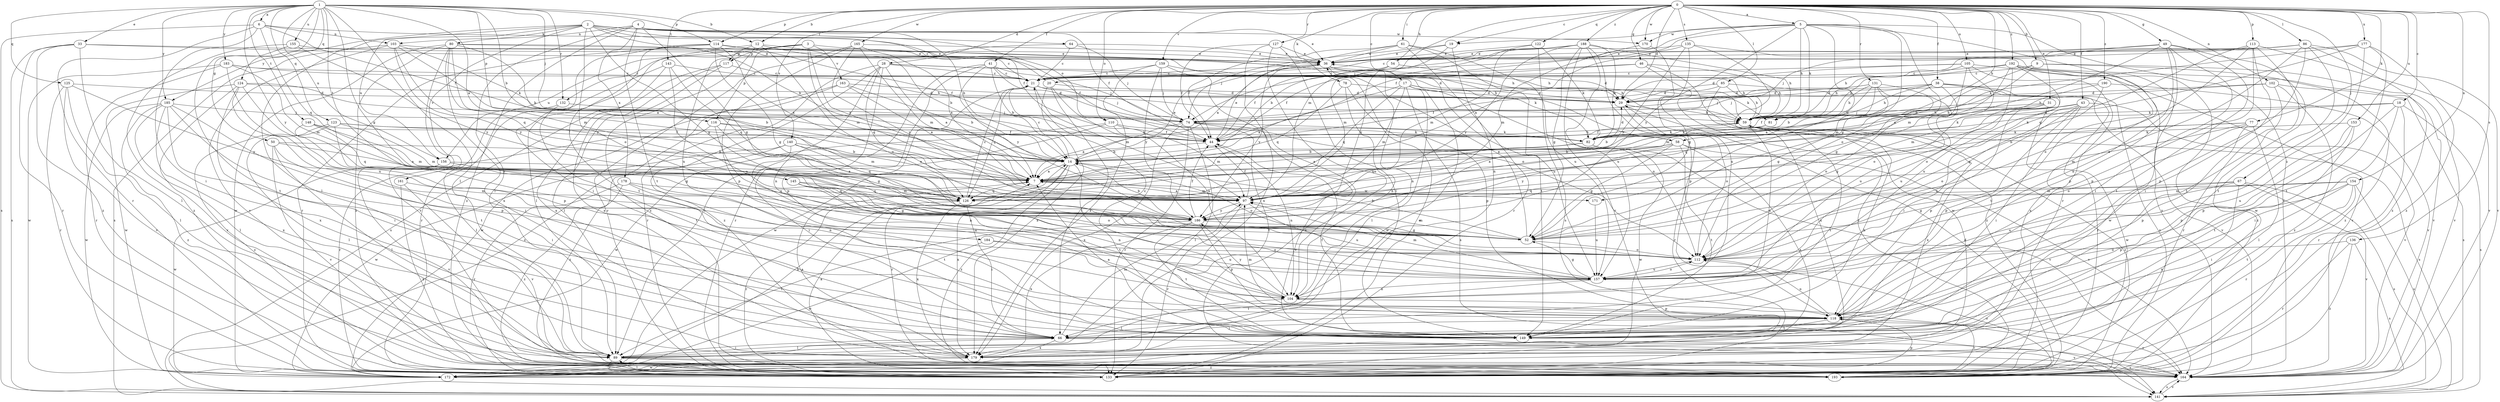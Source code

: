 strict digraph  {
0;
1;
2;
3;
4;
5;
6;
7;
9;
12;
14;
17;
18;
19;
20;
21;
28;
29;
31;
33;
36;
38;
41;
43;
44;
46;
49;
50;
52;
54;
58;
59;
61;
64;
66;
67;
74;
77;
78;
80;
81;
82;
85;
86;
89;
97;
102;
103;
104;
105;
110;
112;
113;
114;
116;
117;
118;
122;
123;
124;
125;
126;
127;
131;
132;
133;
135;
136;
140;
141;
143;
145;
148;
149;
153;
154;
155;
156;
157;
159;
161;
163;
164;
165;
170;
171;
172;
177;
178;
179;
183;
184;
185;
186;
188;
190;
192;
193;
0 -> 5  [label=a];
0 -> 9  [label=b];
0 -> 12  [label=b];
0 -> 17  [label=c];
0 -> 18  [label=c];
0 -> 19  [label=c];
0 -> 28  [label=d];
0 -> 29  [label=d];
0 -> 31  [label=e];
0 -> 38  [label=f];
0 -> 41  [label=f];
0 -> 43  [label=f];
0 -> 46  [label=g];
0 -> 49  [label=g];
0 -> 54  [label=h];
0 -> 58  [label=h];
0 -> 61  [label=i];
0 -> 67  [label=j];
0 -> 77  [label=k];
0 -> 78  [label=k];
0 -> 85  [label=l];
0 -> 86  [label=l];
0 -> 97  [label=m];
0 -> 102  [label=n];
0 -> 105  [label=o];
0 -> 110  [label=o];
0 -> 113  [label=p];
0 -> 114  [label=p];
0 -> 122  [label=q];
0 -> 127  [label=r];
0 -> 131  [label=r];
0 -> 135  [label=s];
0 -> 136  [label=s];
0 -> 140  [label=s];
0 -> 143  [label=t];
0 -> 153  [label=u];
0 -> 154  [label=u];
0 -> 159  [label=v];
0 -> 165  [label=w];
0 -> 170  [label=w];
0 -> 177  [label=x];
0 -> 188  [label=z];
0 -> 190  [label=z];
0 -> 192  [label=z];
1 -> 6  [label=a];
1 -> 7  [label=a];
1 -> 12  [label=b];
1 -> 14  [label=b];
1 -> 33  [label=e];
1 -> 50  [label=g];
1 -> 52  [label=g];
1 -> 74  [label=j];
1 -> 89  [label=l];
1 -> 114  [label=p];
1 -> 116  [label=p];
1 -> 123  [label=q];
1 -> 124  [label=q];
1 -> 125  [label=q];
1 -> 132  [label=r];
1 -> 145  [label=t];
1 -> 148  [label=t];
1 -> 155  [label=u];
1 -> 156  [label=u];
1 -> 183  [label=y];
1 -> 184  [label=y];
1 -> 185  [label=y];
2 -> 14  [label=b];
2 -> 44  [label=f];
2 -> 52  [label=g];
2 -> 64  [label=i];
2 -> 80  [label=k];
2 -> 89  [label=l];
2 -> 110  [label=o];
2 -> 112  [label=o];
2 -> 156  [label=u];
2 -> 161  [label=v];
2 -> 170  [label=w];
2 -> 185  [label=y];
3 -> 7  [label=a];
3 -> 58  [label=h];
3 -> 97  [label=m];
3 -> 116  [label=p];
3 -> 117  [label=p];
3 -> 132  [label=r];
3 -> 156  [label=u];
3 -> 163  [label=v];
4 -> 14  [label=b];
4 -> 36  [label=e];
4 -> 44  [label=f];
4 -> 52  [label=g];
4 -> 89  [label=l];
4 -> 103  [label=n];
4 -> 149  [label=t];
4 -> 178  [label=x];
4 -> 193  [label=z];
5 -> 19  [label=c];
5 -> 44  [label=f];
5 -> 52  [label=g];
5 -> 59  [label=h];
5 -> 74  [label=j];
5 -> 81  [label=k];
5 -> 112  [label=o];
5 -> 133  [label=r];
5 -> 164  [label=v];
5 -> 170  [label=w];
5 -> 171  [label=w];
5 -> 186  [label=y];
6 -> 20  [label=c];
6 -> 44  [label=f];
6 -> 66  [label=i];
6 -> 103  [label=n];
6 -> 126  [label=q];
6 -> 133  [label=r];
6 -> 141  [label=s];
7 -> 97  [label=m];
7 -> 126  [label=q];
7 -> 171  [label=w];
9 -> 7  [label=a];
9 -> 14  [label=b];
9 -> 20  [label=c];
9 -> 164  [label=v];
9 -> 193  [label=z];
12 -> 14  [label=b];
12 -> 44  [label=f];
12 -> 89  [label=l];
12 -> 112  [label=o];
12 -> 117  [label=p];
12 -> 193  [label=z];
14 -> 7  [label=a];
14 -> 21  [label=c];
14 -> 36  [label=e];
14 -> 112  [label=o];
14 -> 133  [label=r];
14 -> 149  [label=t];
14 -> 179  [label=x];
14 -> 193  [label=z];
17 -> 7  [label=a];
17 -> 29  [label=d];
17 -> 81  [label=k];
17 -> 89  [label=l];
17 -> 97  [label=m];
17 -> 112  [label=o];
17 -> 126  [label=q];
17 -> 141  [label=s];
17 -> 172  [label=w];
18 -> 66  [label=i];
18 -> 81  [label=k];
18 -> 82  [label=k];
18 -> 118  [label=p];
18 -> 133  [label=r];
18 -> 141  [label=s];
19 -> 36  [label=e];
19 -> 74  [label=j];
19 -> 104  [label=n];
19 -> 186  [label=y];
20 -> 29  [label=d];
20 -> 66  [label=i];
20 -> 104  [label=n];
20 -> 179  [label=x];
21 -> 29  [label=d];
21 -> 74  [label=j];
21 -> 97  [label=m];
21 -> 126  [label=q];
21 -> 172  [label=w];
28 -> 7  [label=a];
28 -> 21  [label=c];
28 -> 29  [label=d];
28 -> 59  [label=h];
28 -> 104  [label=n];
28 -> 118  [label=p];
28 -> 126  [label=q];
28 -> 133  [label=r];
28 -> 193  [label=z];
29 -> 59  [label=h];
29 -> 112  [label=o];
29 -> 133  [label=r];
31 -> 52  [label=g];
31 -> 59  [label=h];
31 -> 118  [label=p];
31 -> 126  [label=q];
31 -> 172  [label=w];
33 -> 36  [label=e];
33 -> 59  [label=h];
33 -> 89  [label=l];
33 -> 133  [label=r];
33 -> 141  [label=s];
33 -> 193  [label=z];
36 -> 21  [label=c];
36 -> 59  [label=h];
36 -> 104  [label=n];
36 -> 157  [label=u];
36 -> 186  [label=y];
38 -> 29  [label=d];
38 -> 59  [label=h];
38 -> 66  [label=i];
38 -> 74  [label=j];
38 -> 97  [label=m];
38 -> 133  [label=r];
38 -> 157  [label=u];
38 -> 193  [label=z];
41 -> 14  [label=b];
41 -> 21  [label=c];
41 -> 74  [label=j];
41 -> 89  [label=l];
41 -> 112  [label=o];
41 -> 133  [label=r];
41 -> 186  [label=y];
43 -> 44  [label=f];
43 -> 59  [label=h];
43 -> 66  [label=i];
43 -> 74  [label=j];
43 -> 82  [label=k];
43 -> 112  [label=o];
43 -> 118  [label=p];
43 -> 157  [label=u];
43 -> 164  [label=v];
44 -> 14  [label=b];
44 -> 36  [label=e];
44 -> 59  [label=h];
44 -> 104  [label=n];
46 -> 21  [label=c];
46 -> 44  [label=f];
46 -> 59  [label=h];
46 -> 133  [label=r];
46 -> 193  [label=z];
49 -> 36  [label=e];
49 -> 66  [label=i];
49 -> 74  [label=j];
49 -> 97  [label=m];
49 -> 104  [label=n];
49 -> 118  [label=p];
49 -> 149  [label=t];
49 -> 172  [label=w];
50 -> 7  [label=a];
50 -> 14  [label=b];
50 -> 66  [label=i];
50 -> 89  [label=l];
50 -> 164  [label=v];
52 -> 14  [label=b];
52 -> 36  [label=e];
52 -> 97  [label=m];
52 -> 112  [label=o];
54 -> 21  [label=c];
54 -> 29  [label=d];
54 -> 44  [label=f];
58 -> 7  [label=a];
58 -> 14  [label=b];
58 -> 52  [label=g];
58 -> 149  [label=t];
58 -> 164  [label=v];
58 -> 179  [label=x];
58 -> 186  [label=y];
59 -> 44  [label=f];
59 -> 82  [label=k];
59 -> 104  [label=n];
59 -> 141  [label=s];
59 -> 149  [label=t];
59 -> 179  [label=x];
59 -> 193  [label=z];
61 -> 7  [label=a];
61 -> 36  [label=e];
61 -> 44  [label=f];
61 -> 133  [label=r];
61 -> 149  [label=t];
61 -> 157  [label=u];
64 -> 21  [label=c];
64 -> 36  [label=e];
64 -> 74  [label=j];
64 -> 157  [label=u];
66 -> 89  [label=l];
66 -> 97  [label=m];
66 -> 164  [label=v];
66 -> 179  [label=x];
67 -> 52  [label=g];
67 -> 97  [label=m];
67 -> 141  [label=s];
67 -> 157  [label=u];
67 -> 164  [label=v];
67 -> 179  [label=x];
74 -> 7  [label=a];
74 -> 82  [label=k];
74 -> 89  [label=l];
74 -> 133  [label=r];
74 -> 149  [label=t];
74 -> 164  [label=v];
74 -> 179  [label=x];
77 -> 14  [label=b];
77 -> 82  [label=k];
77 -> 89  [label=l];
77 -> 97  [label=m];
77 -> 112  [label=o];
77 -> 118  [label=p];
78 -> 29  [label=d];
78 -> 104  [label=n];
78 -> 118  [label=p];
78 -> 126  [label=q];
80 -> 14  [label=b];
80 -> 21  [label=c];
80 -> 36  [label=e];
80 -> 97  [label=m];
80 -> 164  [label=v];
80 -> 172  [label=w];
80 -> 179  [label=x];
80 -> 186  [label=y];
80 -> 193  [label=z];
81 -> 14  [label=b];
81 -> 82  [label=k];
82 -> 7  [label=a];
82 -> 14  [label=b];
82 -> 29  [label=d];
82 -> 126  [label=q];
82 -> 164  [label=v];
82 -> 172  [label=w];
85 -> 29  [label=d];
85 -> 44  [label=f];
85 -> 59  [label=h];
85 -> 164  [label=v];
85 -> 179  [label=x];
86 -> 21  [label=c];
86 -> 36  [label=e];
86 -> 59  [label=h];
86 -> 112  [label=o];
86 -> 118  [label=p];
86 -> 149  [label=t];
86 -> 164  [label=v];
86 -> 193  [label=z];
89 -> 66  [label=i];
89 -> 133  [label=r];
89 -> 164  [label=v];
89 -> 193  [label=z];
97 -> 7  [label=a];
97 -> 44  [label=f];
97 -> 133  [label=r];
97 -> 157  [label=u];
97 -> 186  [label=y];
102 -> 29  [label=d];
102 -> 59  [label=h];
102 -> 133  [label=r];
102 -> 141  [label=s];
102 -> 193  [label=z];
103 -> 7  [label=a];
103 -> 36  [label=e];
103 -> 82  [label=k];
103 -> 126  [label=q];
103 -> 141  [label=s];
103 -> 164  [label=v];
103 -> 186  [label=y];
104 -> 21  [label=c];
104 -> 89  [label=l];
104 -> 118  [label=p];
104 -> 186  [label=y];
105 -> 21  [label=c];
105 -> 29  [label=d];
105 -> 52  [label=g];
105 -> 59  [label=h];
105 -> 112  [label=o];
105 -> 164  [label=v];
105 -> 179  [label=x];
110 -> 44  [label=f];
110 -> 66  [label=i];
110 -> 82  [label=k];
110 -> 97  [label=m];
110 -> 172  [label=w];
112 -> 157  [label=u];
113 -> 7  [label=a];
113 -> 36  [label=e];
113 -> 66  [label=i];
113 -> 112  [label=o];
113 -> 118  [label=p];
113 -> 149  [label=t];
113 -> 164  [label=v];
114 -> 7  [label=a];
114 -> 36  [label=e];
114 -> 44  [label=f];
114 -> 52  [label=g];
114 -> 59  [label=h];
114 -> 66  [label=i];
114 -> 133  [label=r];
114 -> 149  [label=t];
116 -> 44  [label=f];
116 -> 52  [label=g];
116 -> 97  [label=m];
116 -> 112  [label=o];
116 -> 133  [label=r];
117 -> 21  [label=c];
117 -> 89  [label=l];
117 -> 141  [label=s];
117 -> 179  [label=x];
118 -> 66  [label=i];
118 -> 97  [label=m];
118 -> 112  [label=o];
118 -> 133  [label=r];
118 -> 149  [label=t];
118 -> 164  [label=v];
122 -> 36  [label=e];
122 -> 82  [label=k];
122 -> 97  [label=m];
122 -> 141  [label=s];
123 -> 44  [label=f];
123 -> 52  [label=g];
123 -> 82  [label=k];
123 -> 89  [label=l];
123 -> 97  [label=m];
123 -> 193  [label=z];
124 -> 14  [label=b];
124 -> 29  [label=d];
124 -> 66  [label=i];
124 -> 118  [label=p];
124 -> 164  [label=v];
124 -> 172  [label=w];
124 -> 179  [label=x];
125 -> 29  [label=d];
125 -> 89  [label=l];
125 -> 133  [label=r];
125 -> 164  [label=v];
125 -> 186  [label=y];
126 -> 21  [label=c];
126 -> 66  [label=i];
126 -> 133  [label=r];
126 -> 179  [label=x];
127 -> 36  [label=e];
127 -> 44  [label=f];
127 -> 104  [label=n];
127 -> 149  [label=t];
127 -> 179  [label=x];
131 -> 7  [label=a];
131 -> 14  [label=b];
131 -> 29  [label=d];
131 -> 52  [label=g];
131 -> 59  [label=h];
131 -> 74  [label=j];
131 -> 112  [label=o];
131 -> 157  [label=u];
132 -> 74  [label=j];
132 -> 89  [label=l];
132 -> 149  [label=t];
133 -> 7  [label=a];
133 -> 36  [label=e];
133 -> 89  [label=l];
133 -> 118  [label=p];
135 -> 7  [label=a];
135 -> 36  [label=e];
135 -> 52  [label=g];
135 -> 164  [label=v];
135 -> 172  [label=w];
135 -> 186  [label=y];
136 -> 112  [label=o];
136 -> 133  [label=r];
136 -> 141  [label=s];
136 -> 193  [label=z];
140 -> 7  [label=a];
140 -> 14  [label=b];
140 -> 104  [label=n];
140 -> 126  [label=q];
140 -> 172  [label=w];
140 -> 193  [label=z];
141 -> 164  [label=v];
143 -> 21  [label=c];
143 -> 126  [label=q];
143 -> 133  [label=r];
143 -> 157  [label=u];
143 -> 179  [label=x];
145 -> 52  [label=g];
145 -> 97  [label=m];
145 -> 104  [label=n];
145 -> 112  [label=o];
145 -> 126  [label=q];
148 -> 44  [label=f];
148 -> 97  [label=m];
148 -> 126  [label=q];
148 -> 186  [label=y];
149 -> 7  [label=a];
149 -> 44  [label=f];
149 -> 59  [label=h];
153 -> 82  [label=k];
153 -> 118  [label=p];
153 -> 149  [label=t];
153 -> 157  [label=u];
154 -> 66  [label=i];
154 -> 97  [label=m];
154 -> 118  [label=p];
154 -> 126  [label=q];
154 -> 133  [label=r];
154 -> 141  [label=s];
154 -> 149  [label=t];
155 -> 36  [label=e];
155 -> 149  [label=t];
155 -> 186  [label=y];
155 -> 193  [label=z];
156 -> 7  [label=a];
156 -> 104  [label=n];
156 -> 164  [label=v];
156 -> 172  [label=w];
157 -> 52  [label=g];
157 -> 66  [label=i];
157 -> 97  [label=m];
157 -> 104  [label=n];
157 -> 112  [label=o];
159 -> 21  [label=c];
159 -> 74  [label=j];
159 -> 82  [label=k];
159 -> 141  [label=s];
159 -> 179  [label=x];
159 -> 186  [label=y];
161 -> 97  [label=m];
161 -> 164  [label=v];
161 -> 193  [label=z];
163 -> 7  [label=a];
163 -> 14  [label=b];
163 -> 29  [label=d];
163 -> 141  [label=s];
163 -> 172  [label=w];
164 -> 141  [label=s];
165 -> 7  [label=a];
165 -> 36  [label=e];
165 -> 97  [label=m];
165 -> 118  [label=p];
165 -> 133  [label=r];
165 -> 186  [label=y];
170 -> 97  [label=m];
170 -> 157  [label=u];
171 -> 157  [label=u];
172 -> 14  [label=b];
177 -> 36  [label=e];
177 -> 82  [label=k];
177 -> 126  [label=q];
177 -> 149  [label=t];
177 -> 157  [label=u];
177 -> 193  [label=z];
178 -> 126  [label=q];
178 -> 133  [label=r];
178 -> 149  [label=t];
178 -> 157  [label=u];
178 -> 193  [label=z];
179 -> 7  [label=a];
179 -> 172  [label=w];
183 -> 21  [label=c];
183 -> 59  [label=h];
183 -> 97  [label=m];
183 -> 133  [label=r];
183 -> 157  [label=u];
183 -> 172  [label=w];
184 -> 112  [label=o];
184 -> 157  [label=u];
184 -> 172  [label=w];
185 -> 66  [label=i];
185 -> 74  [label=j];
185 -> 89  [label=l];
185 -> 118  [label=p];
185 -> 149  [label=t];
185 -> 172  [label=w];
185 -> 179  [label=x];
185 -> 193  [label=z];
186 -> 14  [label=b];
186 -> 44  [label=f];
186 -> 52  [label=g];
186 -> 89  [label=l];
186 -> 118  [label=p];
186 -> 149  [label=t];
186 -> 179  [label=x];
188 -> 14  [label=b];
188 -> 36  [label=e];
188 -> 52  [label=g];
188 -> 59  [label=h];
188 -> 82  [label=k];
188 -> 97  [label=m];
188 -> 118  [label=p];
188 -> 133  [label=r];
188 -> 157  [label=u];
188 -> 186  [label=y];
190 -> 29  [label=d];
190 -> 52  [label=g];
190 -> 97  [label=m];
190 -> 164  [label=v];
192 -> 21  [label=c];
192 -> 59  [label=h];
192 -> 97  [label=m];
192 -> 112  [label=o];
192 -> 149  [label=t];
192 -> 157  [label=u];
192 -> 164  [label=v];
192 -> 172  [label=w];
192 -> 193  [label=z];
193 -> 29  [label=d];
193 -> 112  [label=o];
}
